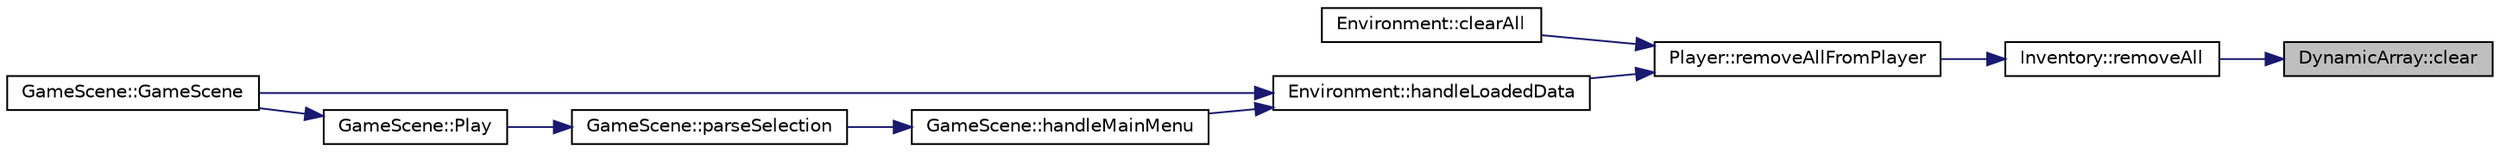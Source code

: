 digraph "DynamicArray::clear"
{
 // LATEX_PDF_SIZE
  edge [fontname="Helvetica",fontsize="10",labelfontname="Helvetica",labelfontsize="10"];
  node [fontname="Helvetica",fontsize="10",shape=record];
  rankdir="RL";
  Node1 [label="DynamicArray::clear",height=0.2,width=0.4,color="black", fillcolor="grey75", style="filled", fontcolor="black",tooltip="Χρησιμοποιείται για να αδειάσει ο δυναμικός πίνακας.Δεν είναι ο destructor."];
  Node1 -> Node2 [dir="back",color="midnightblue",fontsize="10",style="solid"];
  Node2 [label="Inventory::removeAll",height=0.2,width=0.4,color="black", fillcolor="white", style="filled",URL="$class_inventory.html#ab0be7c6cace7326de0d996288108e2a9",tooltip=" "];
  Node2 -> Node3 [dir="back",color="midnightblue",fontsize="10",style="solid"];
  Node3 [label="Player::removeAllFromPlayer",height=0.2,width=0.4,color="black", fillcolor="white", style="filled",URL="$class_player.html#af7407348f79970a439be154ce82a7ab0",tooltip=" "];
  Node3 -> Node4 [dir="back",color="midnightblue",fontsize="10",style="solid"];
  Node4 [label="Environment::clearAll",height=0.2,width=0.4,color="black", fillcolor="white", style="filled",URL="$class_environment.html#acd909b9646e0c3dcd318a948815cf4f0",tooltip=" "];
  Node3 -> Node5 [dir="back",color="midnightblue",fontsize="10",style="solid"];
  Node5 [label="Environment::handleLoadedData",height=0.2,width=0.4,color="black", fillcolor="white", style="filled",URL="$class_environment.html#a4ed53e4da49a37c0892bcab4635d19fa",tooltip=" "];
  Node5 -> Node6 [dir="back",color="midnightblue",fontsize="10",style="solid"];
  Node6 [label="GameScene::GameScene",height=0.2,width=0.4,color="black", fillcolor="white", style="filled",URL="$class_game_scene.html#ac53cc300c8896048c0e21c67e49681b9",tooltip=" "];
  Node5 -> Node7 [dir="back",color="midnightblue",fontsize="10",style="solid"];
  Node7 [label="GameScene::handleMainMenu",height=0.2,width=0.4,color="black", fillcolor="white", style="filled",URL="$class_game_scene.html#a7304e7385032c9ed63b3727bea9a11f2",tooltip=" "];
  Node7 -> Node8 [dir="back",color="midnightblue",fontsize="10",style="solid"];
  Node8 [label="GameScene::parseSelection",height=0.2,width=0.4,color="black", fillcolor="white", style="filled",URL="$class_game_scene.html#aa78f7f563f8faa2e7e77de0f89cce05a",tooltip=" "];
  Node8 -> Node9 [dir="back",color="midnightblue",fontsize="10",style="solid"];
  Node9 [label="GameScene::Play",height=0.2,width=0.4,color="black", fillcolor="white", style="filled",URL="$class_game_scene.html#aa686e382acd281b9880377323fb283ac",tooltip=" "];
  Node9 -> Node6 [dir="back",color="midnightblue",fontsize="10",style="solid"];
}
